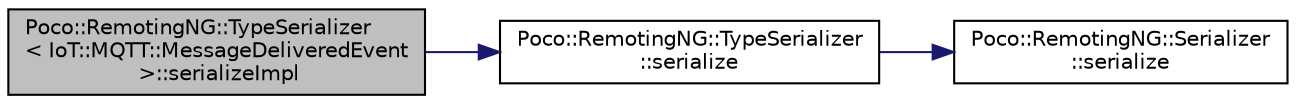 digraph "Poco::RemotingNG::TypeSerializer&lt; IoT::MQTT::MessageDeliveredEvent &gt;::serializeImpl"
{
 // LATEX_PDF_SIZE
  edge [fontname="Helvetica",fontsize="10",labelfontname="Helvetica",labelfontsize="10"];
  node [fontname="Helvetica",fontsize="10",shape=record];
  rankdir="LR";
  Node1 [label="Poco::RemotingNG::TypeSerializer\l\< IoT::MQTT::MessageDeliveredEvent\l \>::serializeImpl",height=0.2,width=0.4,color="black", fillcolor="grey75", style="filled", fontcolor="black",tooltip=" "];
  Node1 -> Node2 [color="midnightblue",fontsize="10",style="solid"];
  Node2 [label="Poco::RemotingNG::TypeSerializer\l::serialize",height=0.2,width=0.4,color="black", fillcolor="white", style="filled",URL="$classPoco_1_1RemotingNG_1_1TypeSerializer.html#a68e1b45755caaac6758c781ad891a0ee",tooltip=" "];
  Node2 -> Node3 [color="midnightblue",fontsize="10",style="solid"];
  Node3 [label="Poco::RemotingNG::Serializer\l::serialize",height=0.2,width=0.4,color="black", fillcolor="white", style="filled",URL="$classPoco_1_1RemotingNG_1_1Serializer.html#a69ef69eed719ee3b046daeba106e41e4",tooltip=" "];
}

